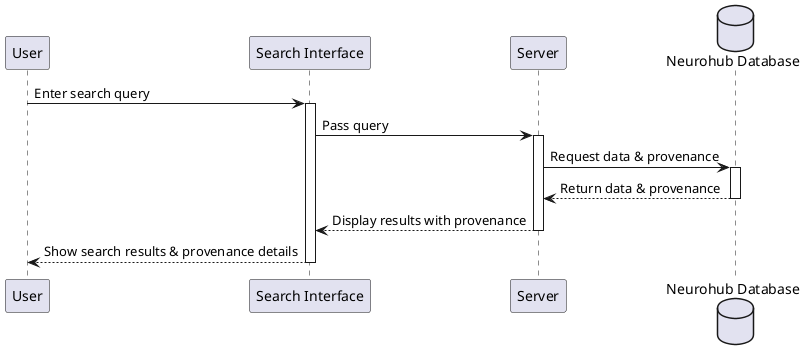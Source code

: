 @startuml
participant User
participant "Search Interface" as Interface
participant Server
database "Neurohub Database" as Database

User -> Interface: Enter search query
activate Interface

Interface -> Server: Pass query
activate Server

Server -> Database: Request data & provenance
activate Database

Database --> Server: Return data & provenance
deactivate Database

Server --> Interface: Display results with provenance
deactivate Server

Interface --> User: Show search results & provenance details
deactivate Interface

@enduml